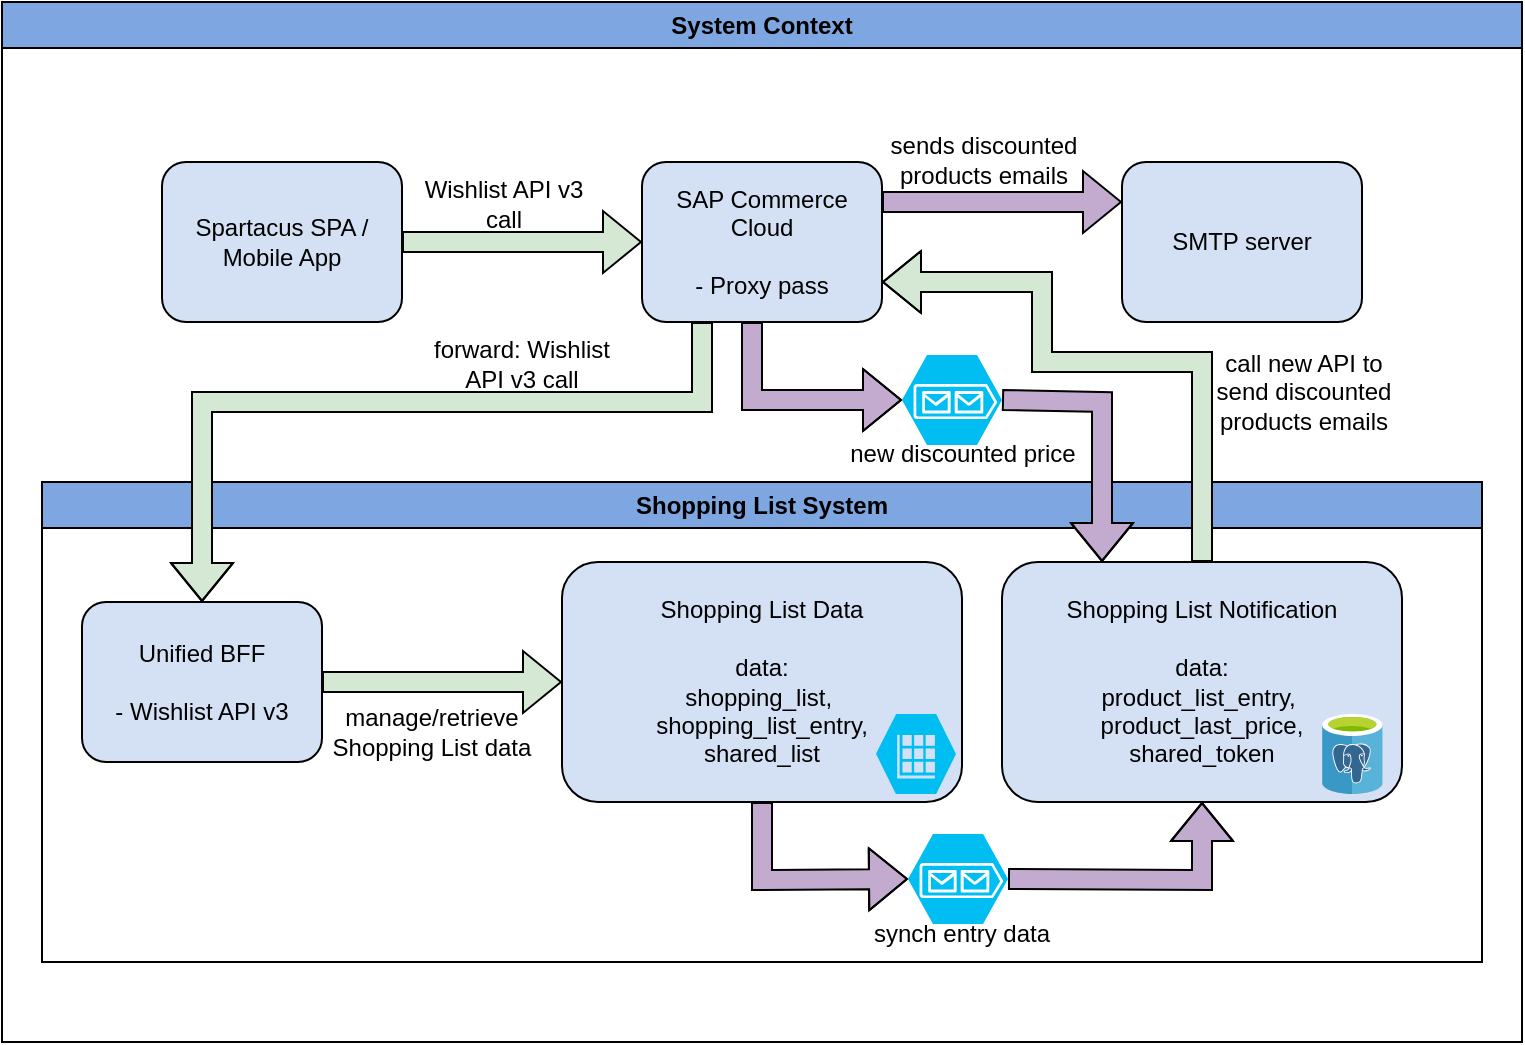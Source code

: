 <mxfile version="26.2.10">
  <diagram name="Page-1" id="DioN3vKvDdtRgjWv3006">
    <mxGraphModel dx="1454" dy="688" grid="1" gridSize="10" guides="1" tooltips="1" connect="1" arrows="1" fold="1" page="1" pageScale="1" pageWidth="850" pageHeight="1100" math="0" shadow="0">
      <root>
        <mxCell id="0" />
        <mxCell id="1" parent="0" />
        <mxCell id="btTFtOFUsATWntGMi6Mw-1" value="System Context" style="swimlane;whiteSpace=wrap;html=1;fillColor=#7EA6E0;" vertex="1" parent="1">
          <mxGeometry x="40" y="40" width="760" height="520" as="geometry">
            <mxRectangle x="40" y="40" width="130" height="30" as="alternateBounds" />
          </mxGeometry>
        </mxCell>
        <mxCell id="btTFtOFUsATWntGMi6Mw-2" value="Spartacus SPA / Mobile App" style="rounded=1;whiteSpace=wrap;html=1;fillColor=#D4E1F5;" vertex="1" parent="btTFtOFUsATWntGMi6Mw-1">
          <mxGeometry x="80" y="80" width="120" height="80" as="geometry" />
        </mxCell>
        <mxCell id="btTFtOFUsATWntGMi6Mw-3" value="SAP Commerce Cloud&lt;div&gt;&lt;br&gt;&lt;/div&gt;&lt;div&gt;- Proxy pass&lt;/div&gt;" style="rounded=1;whiteSpace=wrap;html=1;fillColor=#D4E1F5;" vertex="1" parent="btTFtOFUsATWntGMi6Mw-1">
          <mxGeometry x="320" y="80" width="120" height="80" as="geometry" />
        </mxCell>
        <mxCell id="btTFtOFUsATWntGMi6Mw-4" value="SMTP server" style="rounded=1;whiteSpace=wrap;html=1;fillColor=#D4E1F5;" vertex="1" parent="btTFtOFUsATWntGMi6Mw-1">
          <mxGeometry x="560" y="80" width="120" height="80" as="geometry" />
        </mxCell>
        <mxCell id="btTFtOFUsATWntGMi6Mw-5" value="" style="shape=flexArrow;endArrow=classic;html=1;rounded=0;exitX=1;exitY=0.5;exitDx=0;exitDy=0;entryX=0;entryY=0.5;entryDx=0;entryDy=0;fillColor=#D5E8D4;" edge="1" parent="btTFtOFUsATWntGMi6Mw-1" source="btTFtOFUsATWntGMi6Mw-2" target="btTFtOFUsATWntGMi6Mw-3">
          <mxGeometry width="50" height="50" relative="1" as="geometry">
            <mxPoint x="400" y="340" as="sourcePoint" />
            <mxPoint x="450" y="290" as="targetPoint" />
          </mxGeometry>
        </mxCell>
        <mxCell id="btTFtOFUsATWntGMi6Mw-7" value="Wishlist API v3 call" style="text;html=1;align=center;verticalAlign=middle;whiteSpace=wrap;rounded=0;" vertex="1" parent="btTFtOFUsATWntGMi6Mw-1">
          <mxGeometry x="201" y="86" width="100" height="30" as="geometry" />
        </mxCell>
        <mxCell id="btTFtOFUsATWntGMi6Mw-8" value="sends discounted&lt;div&gt;&lt;span style=&quot;background-color: transparent; color: light-dark(rgb(0, 0, 0), rgb(255, 255, 255));&quot;&gt;products emails&lt;/span&gt;&lt;/div&gt;" style="text;html=1;align=center;verticalAlign=middle;whiteSpace=wrap;rounded=0;" vertex="1" parent="btTFtOFUsATWntGMi6Mw-1">
          <mxGeometry x="436" y="64" width="110" height="30" as="geometry" />
        </mxCell>
        <mxCell id="btTFtOFUsATWntGMi6Mw-11" value="Shopping List System" style="swimlane;whiteSpace=wrap;html=1;fillColor=#7EA6E0;" vertex="1" parent="btTFtOFUsATWntGMi6Mw-1">
          <mxGeometry x="20" y="240" width="720" height="240" as="geometry" />
        </mxCell>
        <mxCell id="btTFtOFUsATWntGMi6Mw-10" value="Unified BFF&lt;div&gt;&lt;br&gt;&lt;div&gt;- Wishlist API v3&lt;/div&gt;&lt;/div&gt;" style="rounded=1;whiteSpace=wrap;html=1;fillColor=#D4E1F5;" vertex="1" parent="btTFtOFUsATWntGMi6Mw-11">
          <mxGeometry x="20" y="60" width="120" height="80" as="geometry" />
        </mxCell>
        <mxCell id="btTFtOFUsATWntGMi6Mw-14" value="Shopping List Data&lt;br&gt;&lt;div&gt;&lt;br&gt;&lt;/div&gt;&lt;div&gt;data:&lt;/div&gt;&lt;div&gt;shopping_list,&amp;nbsp;&lt;/div&gt;&lt;div&gt;shopping_list_entry,&lt;/div&gt;&lt;div&gt;shared_list&lt;/div&gt;" style="rounded=1;whiteSpace=wrap;html=1;fillColor=#D4E1F5;" vertex="1" parent="btTFtOFUsATWntGMi6Mw-11">
          <mxGeometry x="260" y="40" width="200" height="120" as="geometry" />
        </mxCell>
        <mxCell id="btTFtOFUsATWntGMi6Mw-17" value="" style="verticalLabelPosition=bottom;html=1;verticalAlign=top;align=center;strokeColor=none;fillColor=#00BEF2;shape=mxgraph.azure.storage_table;" vertex="1" parent="btTFtOFUsATWntGMi6Mw-11">
          <mxGeometry x="417" y="116" width="40" height="40" as="geometry" />
        </mxCell>
        <mxCell id="btTFtOFUsATWntGMi6Mw-22" value="Shopping List Notification&lt;br&gt;&lt;div&gt;&lt;br&gt;&lt;/div&gt;&lt;div&gt;data:&lt;/div&gt;&lt;div&gt;product_list_entry,&amp;nbsp;&lt;/div&gt;&lt;div&gt;product_last_price,&lt;/div&gt;&lt;div&gt;shared_token&lt;/div&gt;" style="rounded=1;whiteSpace=wrap;html=1;fillColor=#D4E1F5;" vertex="1" parent="btTFtOFUsATWntGMi6Mw-11">
          <mxGeometry x="480" y="40" width="200" height="120" as="geometry" />
        </mxCell>
        <mxCell id="btTFtOFUsATWntGMi6Mw-23" value="" style="image;sketch=0;aspect=fixed;html=1;points=[];align=center;fontSize=12;image=img/lib/mscae/Azure_Database_for_PostgreSQL_servers.svg;" vertex="1" parent="btTFtOFUsATWntGMi6Mw-11">
          <mxGeometry x="640" y="116" width="30.4" height="40" as="geometry" />
        </mxCell>
        <mxCell id="btTFtOFUsATWntGMi6Mw-24" value="" style="verticalLabelPosition=bottom;html=1;verticalAlign=top;align=center;strokeColor=none;fillColor=#00BEF2;shape=mxgraph.azure.storage_queue;" vertex="1" parent="btTFtOFUsATWntGMi6Mw-11">
          <mxGeometry x="433" y="176" width="50" height="45" as="geometry" />
        </mxCell>
        <mxCell id="btTFtOFUsATWntGMi6Mw-25" value="" style="shape=flexArrow;endArrow=classic;html=1;rounded=0;exitX=0.5;exitY=1;exitDx=0;exitDy=0;entryX=0;entryY=0.5;entryDx=0;entryDy=0;fillColor=#C3ABD0;entryPerimeter=0;" edge="1" parent="btTFtOFUsATWntGMi6Mw-11" source="btTFtOFUsATWntGMi6Mw-14" target="btTFtOFUsATWntGMi6Mw-24">
          <mxGeometry width="50" height="50" relative="1" as="geometry">
            <mxPoint x="170" y="210" as="sourcePoint" />
            <mxPoint x="290" y="210" as="targetPoint" />
            <Array as="points">
              <mxPoint x="360" y="199" />
            </Array>
          </mxGeometry>
        </mxCell>
        <mxCell id="btTFtOFUsATWntGMi6Mw-26" value="" style="shape=flexArrow;endArrow=classic;html=1;rounded=0;entryX=0.5;entryY=1;entryDx=0;entryDy=0;fillColor=#C3ABD0;exitX=1;exitY=0.5;exitDx=0;exitDy=0;exitPerimeter=0;" edge="1" parent="btTFtOFUsATWntGMi6Mw-11" source="btTFtOFUsATWntGMi6Mw-24" target="btTFtOFUsATWntGMi6Mw-22">
          <mxGeometry width="50" height="50" relative="1" as="geometry">
            <mxPoint x="540" y="230" as="sourcePoint" />
            <mxPoint x="680" y="215" as="targetPoint" />
            <Array as="points">
              <mxPoint x="580" y="199" />
            </Array>
          </mxGeometry>
        </mxCell>
        <mxCell id="btTFtOFUsATWntGMi6Mw-27" value="" style="shape=flexArrow;endArrow=classic;html=1;rounded=0;exitX=1;exitY=0.5;exitDx=0;exitDy=0;entryX=0;entryY=0.5;entryDx=0;entryDy=0;fillColor=#D5E8D4;" edge="1" parent="btTFtOFUsATWntGMi6Mw-11" source="btTFtOFUsATWntGMi6Mw-10" target="btTFtOFUsATWntGMi6Mw-14">
          <mxGeometry width="50" height="50" relative="1" as="geometry">
            <mxPoint x="140" y="176" as="sourcePoint" />
            <mxPoint x="260" y="176" as="targetPoint" />
          </mxGeometry>
        </mxCell>
        <mxCell id="btTFtOFUsATWntGMi6Mw-28" value="manage/retrieve&lt;div&gt;Shopping List data&lt;/div&gt;" style="text;html=1;align=center;verticalAlign=middle;whiteSpace=wrap;rounded=0;" vertex="1" parent="btTFtOFUsATWntGMi6Mw-11">
          <mxGeometry x="140" y="110" width="110" height="30" as="geometry" />
        </mxCell>
        <mxCell id="btTFtOFUsATWntGMi6Mw-44" value="synch entry data" style="text;html=1;align=center;verticalAlign=middle;whiteSpace=wrap;rounded=0;" vertex="1" parent="btTFtOFUsATWntGMi6Mw-11">
          <mxGeometry x="410" y="211" width="100" height="30" as="geometry" />
        </mxCell>
        <mxCell id="btTFtOFUsATWntGMi6Mw-12" value="" style="shape=flexArrow;endArrow=classic;html=1;rounded=0;exitX=0.25;exitY=1;exitDx=0;exitDy=0;entryX=0.5;entryY=0;entryDx=0;entryDy=0;fillColor=#D5E8D4;" edge="1" parent="btTFtOFUsATWntGMi6Mw-1" source="btTFtOFUsATWntGMi6Mw-3" target="btTFtOFUsATWntGMi6Mw-10">
          <mxGeometry width="50" height="50" relative="1" as="geometry">
            <mxPoint x="130" y="200" as="sourcePoint" />
            <mxPoint x="250" y="200" as="targetPoint" />
            <Array as="points">
              <mxPoint x="350" y="200" />
              <mxPoint x="100" y="200" />
            </Array>
          </mxGeometry>
        </mxCell>
        <mxCell id="btTFtOFUsATWntGMi6Mw-13" value="forward: Wishlist API v3 call" style="text;html=1;align=center;verticalAlign=middle;whiteSpace=wrap;rounded=0;" vertex="1" parent="btTFtOFUsATWntGMi6Mw-1">
          <mxGeometry x="210" y="166" width="100" height="30" as="geometry" />
        </mxCell>
        <mxCell id="btTFtOFUsATWntGMi6Mw-40" value="" style="verticalLabelPosition=bottom;html=1;verticalAlign=top;align=center;strokeColor=none;fillColor=#00BEF2;shape=mxgraph.azure.storage_queue;" vertex="1" parent="btTFtOFUsATWntGMi6Mw-1">
          <mxGeometry x="450" y="176.5" width="50" height="45" as="geometry" />
        </mxCell>
        <mxCell id="btTFtOFUsATWntGMi6Mw-41" value="" style="shape=flexArrow;endArrow=classic;html=1;rounded=0;exitX=0.5;exitY=1;exitDx=0;exitDy=0;entryX=0;entryY=0.5;entryDx=0;entryDy=0;fillColor=#C3ABD0;entryPerimeter=0;" edge="1" parent="btTFtOFUsATWntGMi6Mw-1" target="btTFtOFUsATWntGMi6Mw-40">
          <mxGeometry width="50" height="50" relative="1" as="geometry">
            <mxPoint x="375" y="160" as="sourcePoint" />
            <mxPoint x="455" y="221.5" as="targetPoint" />
            <Array as="points">
              <mxPoint x="375" y="199" />
            </Array>
          </mxGeometry>
        </mxCell>
        <mxCell id="btTFtOFUsATWntGMi6Mw-43" value="" style="shape=flexArrow;endArrow=classic;html=1;rounded=0;exitX=1;exitY=0.5;exitDx=0;exitDy=0;entryX=0.25;entryY=0;entryDx=0;entryDy=0;fillColor=#C3ABD0;exitPerimeter=0;" edge="1" parent="btTFtOFUsATWntGMi6Mw-1" source="btTFtOFUsATWntGMi6Mw-40" target="btTFtOFUsATWntGMi6Mw-22">
          <mxGeometry width="50" height="50" relative="1" as="geometry">
            <mxPoint x="530" y="198.5" as="sourcePoint" />
            <mxPoint x="650" y="198.5" as="targetPoint" />
            <Array as="points">
              <mxPoint x="550" y="200" />
            </Array>
          </mxGeometry>
        </mxCell>
        <mxCell id="btTFtOFUsATWntGMi6Mw-57" value="new discounted price" style="text;html=1;align=center;verticalAlign=middle;whiteSpace=wrap;rounded=0;" vertex="1" parent="btTFtOFUsATWntGMi6Mw-1">
          <mxGeometry x="422.5" y="211" width="115" height="30" as="geometry" />
        </mxCell>
        <mxCell id="btTFtOFUsATWntGMi6Mw-58" value="" style="shape=flexArrow;endArrow=classic;html=1;rounded=0;exitX=1;exitY=0.25;exitDx=0;exitDy=0;entryX=0;entryY=0.25;entryDx=0;entryDy=0;fillColor=#C3ABD0;" edge="1" parent="btTFtOFUsATWntGMi6Mw-1" source="btTFtOFUsATWntGMi6Mw-3" target="btTFtOFUsATWntGMi6Mw-4">
          <mxGeometry width="50" height="50" relative="1" as="geometry">
            <mxPoint x="640" y="210" as="sourcePoint" />
            <mxPoint x="760" y="210" as="targetPoint" />
          </mxGeometry>
        </mxCell>
        <mxCell id="btTFtOFUsATWntGMi6Mw-59" value="" style="shape=flexArrow;endArrow=classic;html=1;rounded=0;exitX=0.5;exitY=0;exitDx=0;exitDy=0;entryX=1;entryY=0.75;entryDx=0;entryDy=0;fillColor=#D5E8D4;" edge="1" parent="btTFtOFUsATWntGMi6Mw-1" source="btTFtOFUsATWntGMi6Mw-22" target="btTFtOFUsATWntGMi6Mw-3">
          <mxGeometry width="50" height="50" relative="1" as="geometry">
            <mxPoint x="650" y="198.5" as="sourcePoint" />
            <mxPoint x="770" y="198.5" as="targetPoint" />
            <Array as="points">
              <mxPoint x="600" y="180" />
              <mxPoint x="520" y="180" />
              <mxPoint x="520" y="140" />
            </Array>
          </mxGeometry>
        </mxCell>
        <mxCell id="btTFtOFUsATWntGMi6Mw-60" value="call new API to send discounted&lt;div&gt;&lt;span style=&quot;background-color: transparent; color: light-dark(rgb(0, 0, 0), rgb(255, 255, 255));&quot;&gt;products emails&lt;/span&gt;&lt;/div&gt;" style="text;html=1;align=center;verticalAlign=middle;whiteSpace=wrap;rounded=0;" vertex="1" parent="btTFtOFUsATWntGMi6Mw-1">
          <mxGeometry x="601" y="180" width="100" height="30" as="geometry" />
        </mxCell>
      </root>
    </mxGraphModel>
  </diagram>
</mxfile>
